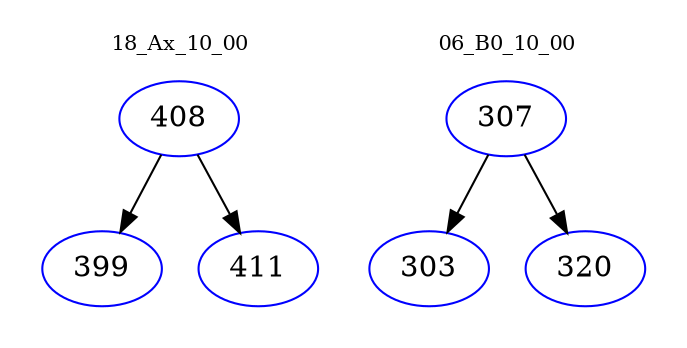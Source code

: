 digraph{
subgraph cluster_0 {
color = white
label = "18_Ax_10_00";
fontsize=10;
T0_408 [label="408", color="blue"]
T0_408 -> T0_399 [color="black"]
T0_399 [label="399", color="blue"]
T0_408 -> T0_411 [color="black"]
T0_411 [label="411", color="blue"]
}
subgraph cluster_1 {
color = white
label = "06_B0_10_00";
fontsize=10;
T1_307 [label="307", color="blue"]
T1_307 -> T1_303 [color="black"]
T1_303 [label="303", color="blue"]
T1_307 -> T1_320 [color="black"]
T1_320 [label="320", color="blue"]
}
}
